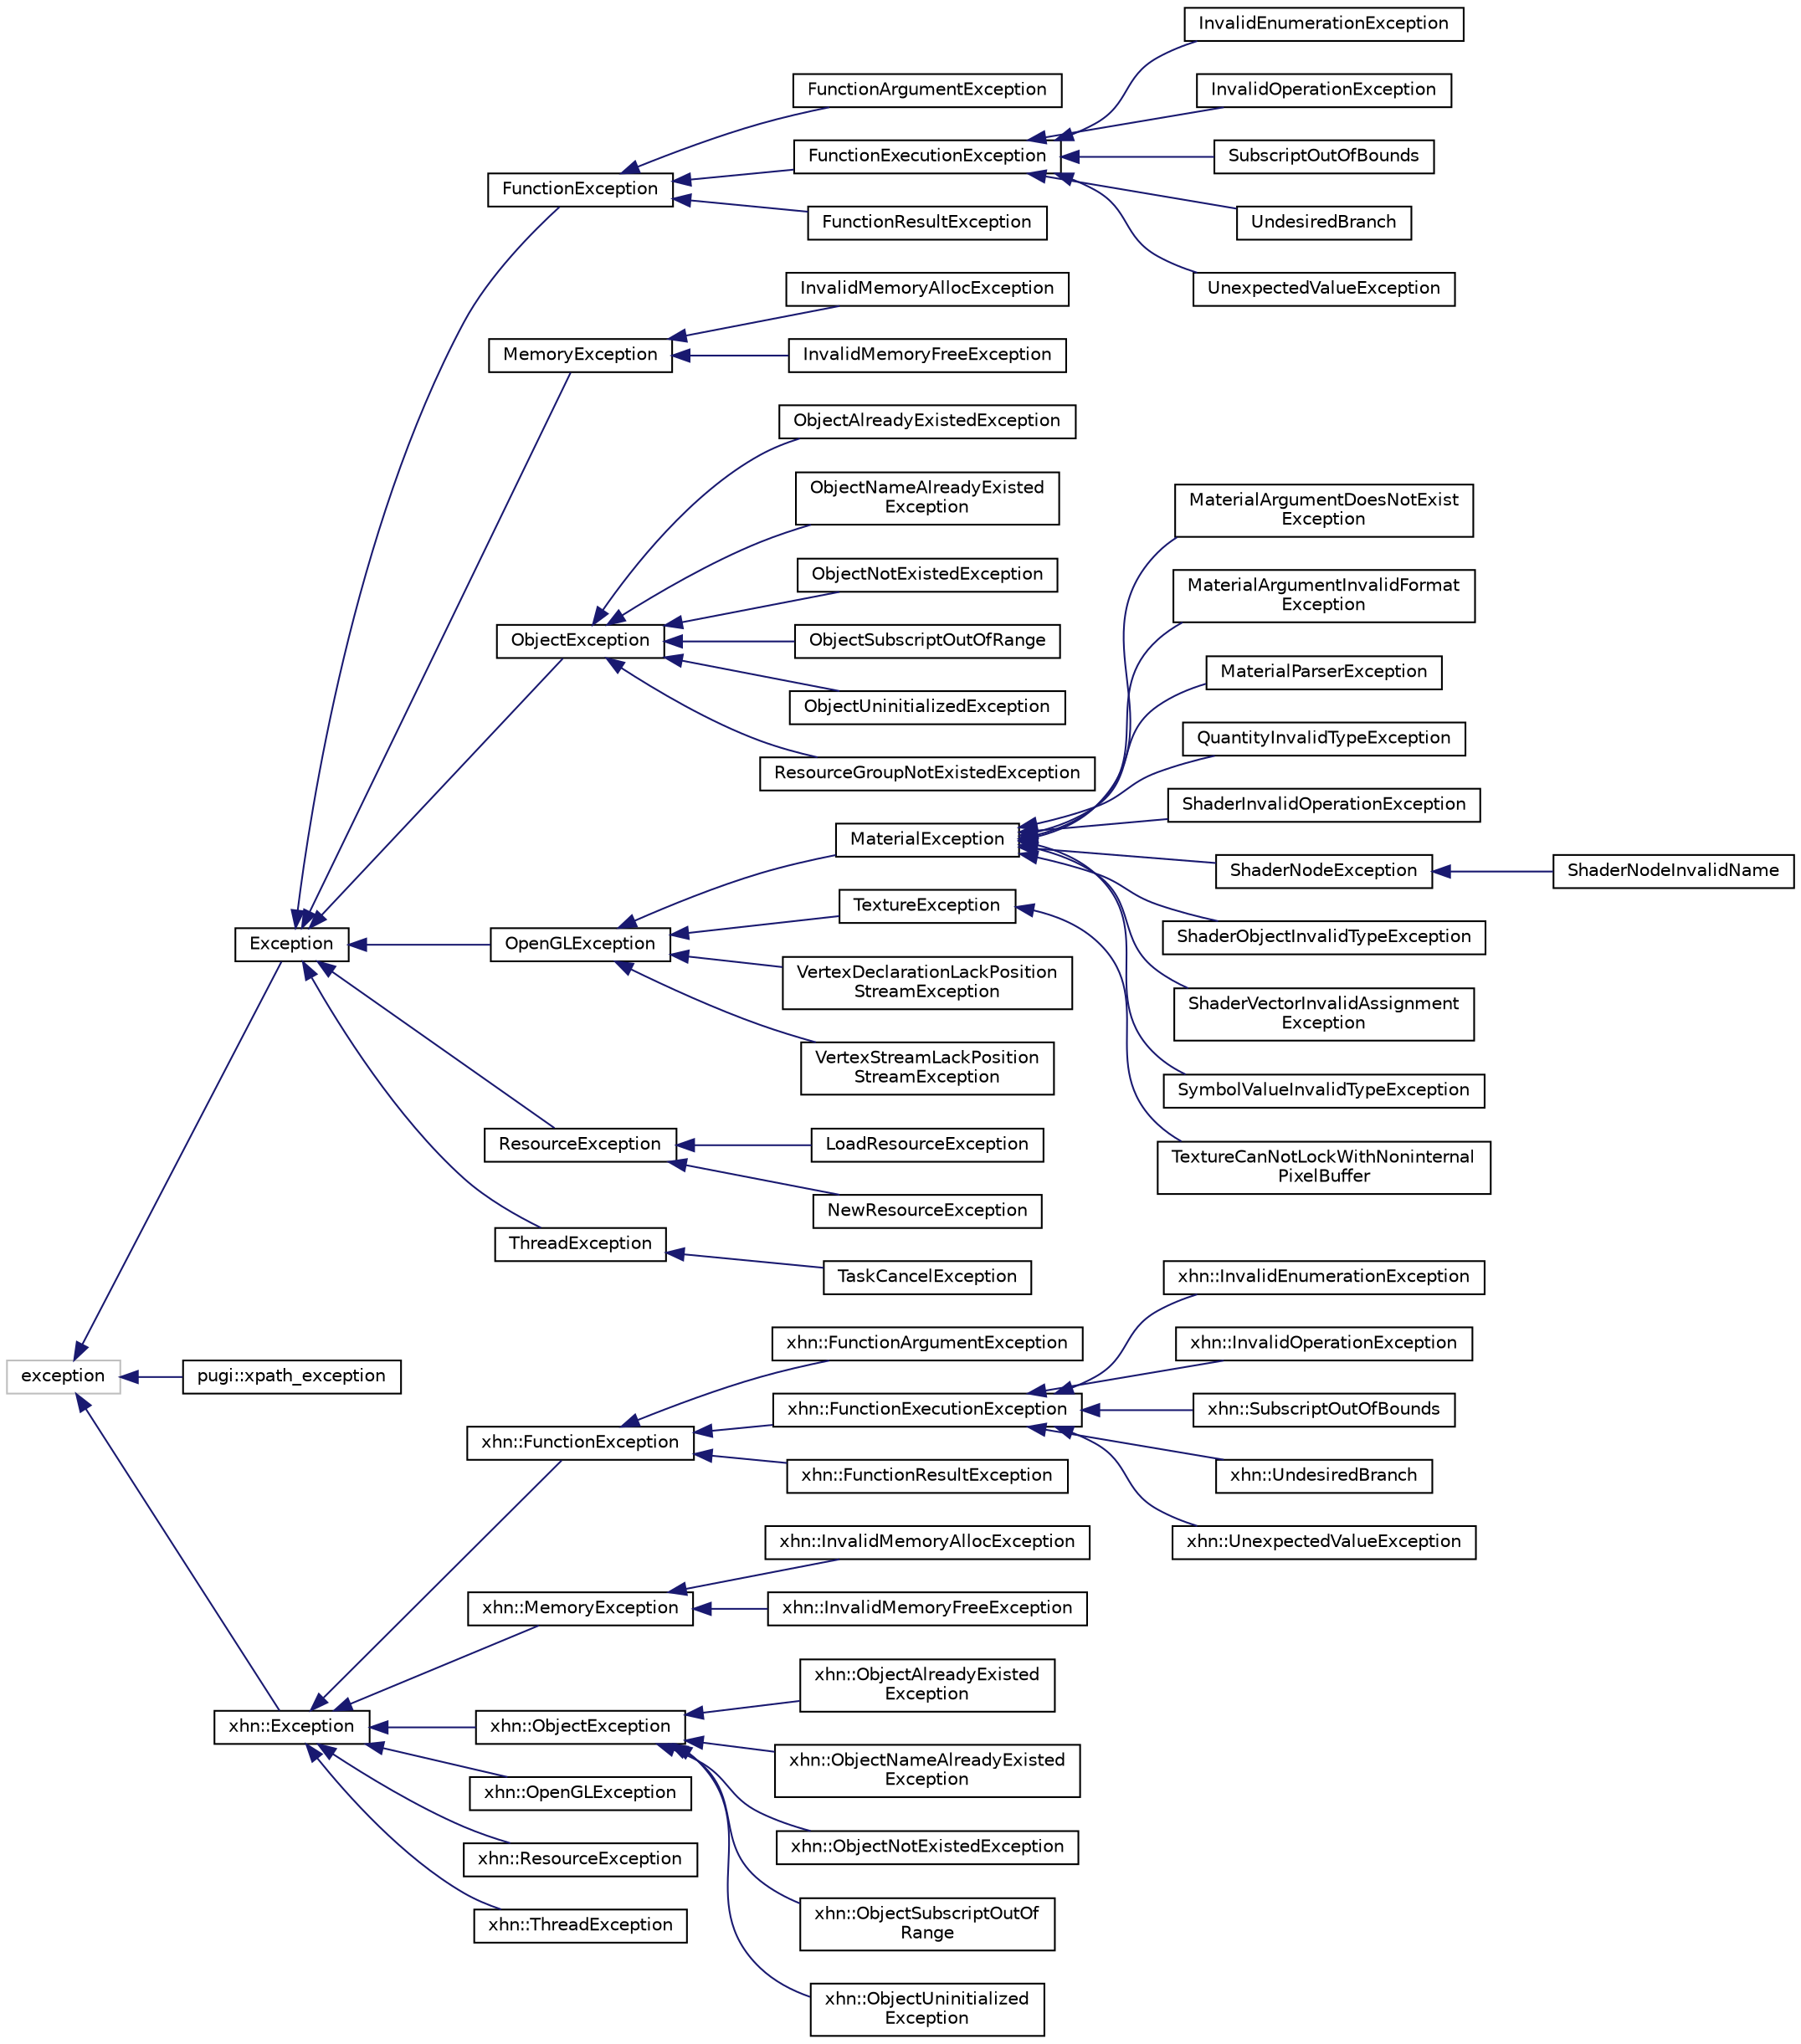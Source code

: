 digraph "Graphical Class Hierarchy"
{
  edge [fontname="Helvetica",fontsize="10",labelfontname="Helvetica",labelfontsize="10"];
  node [fontname="Helvetica",fontsize="10",shape=record];
  rankdir="LR";
  Node1 [label="exception",height=0.2,width=0.4,color="grey75", fillcolor="white", style="filled"];
  Node1 -> Node2 [dir="back",color="midnightblue",fontsize="10",style="solid",fontname="Helvetica"];
  Node2 [label="Exception",height=0.2,width=0.4,color="black", fillcolor="white", style="filled",URL="$class_exception.html"];
  Node2 -> Node3 [dir="back",color="midnightblue",fontsize="10",style="solid",fontname="Helvetica"];
  Node3 [label="FunctionException",height=0.2,width=0.4,color="black", fillcolor="white", style="filled",URL="$class_function_exception.html",tooltip="函数异常比较严重，直接退出程序 "];
  Node3 -> Node4 [dir="back",color="midnightblue",fontsize="10",style="solid",fontname="Helvetica"];
  Node4 [label="FunctionArgumentException",height=0.2,width=0.4,color="black", fillcolor="white", style="filled",URL="$class_function_argument_exception.html",tooltip="函数的输入参数为非法 "];
  Node3 -> Node5 [dir="back",color="midnightblue",fontsize="10",style="solid",fontname="Helvetica"];
  Node5 [label="FunctionExecutionException",height=0.2,width=0.4,color="black", fillcolor="white", style="filled",URL="$class_function_execution_exception.html",tooltip="函数执行过程的异常 "];
  Node5 -> Node6 [dir="back",color="midnightblue",fontsize="10",style="solid",fontname="Helvetica"];
  Node6 [label="InvalidEnumerationException",height=0.2,width=0.4,color="black", fillcolor="white", style="filled",URL="$class_invalid_enumeration_exception.html",tooltip="switch case里的枚举值是无效的 "];
  Node5 -> Node7 [dir="back",color="midnightblue",fontsize="10",style="solid",fontname="Helvetica"];
  Node7 [label="InvalidOperationException",height=0.2,width=0.4,color="black", fillcolor="white", style="filled",URL="$class_invalid_operation_exception.html",tooltip="无效操作 "];
  Node5 -> Node8 [dir="back",color="midnightblue",fontsize="10",style="solid",fontname="Helvetica"];
  Node8 [label="SubscriptOutOfBounds",height=0.2,width=0.4,color="black", fillcolor="white", style="filled",URL="$class_subscript_out_of_bounds.html"];
  Node5 -> Node9 [dir="back",color="midnightblue",fontsize="10",style="solid",fontname="Helvetica"];
  Node9 [label="UndesiredBranch",height=0.2,width=0.4,color="black", fillcolor="white", style="filled",URL="$class_undesired_branch.html",tooltip="进入不该进入的条件分支 "];
  Node5 -> Node10 [dir="back",color="midnightblue",fontsize="10",style="solid",fontname="Helvetica"];
  Node10 [label="UnexpectedValueException",height=0.2,width=0.4,color="black", fillcolor="white", style="filled",URL="$class_unexpected_value_exception.html",tooltip="非预期值异常 "];
  Node3 -> Node11 [dir="back",color="midnightblue",fontsize="10",style="solid",fontname="Helvetica"];
  Node11 [label="FunctionResultException",height=0.2,width=0.4,color="black", fillcolor="white", style="filled",URL="$class_function_result_exception.html",tooltip="函数结果不是期望值 "];
  Node2 -> Node12 [dir="back",color="midnightblue",fontsize="10",style="solid",fontname="Helvetica"];
  Node12 [label="MemoryException",height=0.2,width=0.4,color="black", fillcolor="white", style="filled",URL="$class_memory_exception.html"];
  Node12 -> Node13 [dir="back",color="midnightblue",fontsize="10",style="solid",fontname="Helvetica"];
  Node13 [label="InvalidMemoryAllocException",height=0.2,width=0.4,color="black", fillcolor="white", style="filled",URL="$class_invalid_memory_alloc_exception.html",tooltip="无效内存分配异常 "];
  Node12 -> Node14 [dir="back",color="midnightblue",fontsize="10",style="solid",fontname="Helvetica"];
  Node14 [label="InvalidMemoryFreeException",height=0.2,width=0.4,color="black", fillcolor="white", style="filled",URL="$class_invalid_memory_free_exception.html"];
  Node2 -> Node15 [dir="back",color="midnightblue",fontsize="10",style="solid",fontname="Helvetica"];
  Node15 [label="ObjectException",height=0.2,width=0.4,color="black", fillcolor="white", style="filled",URL="$class_object_exception.html"];
  Node15 -> Node16 [dir="back",color="midnightblue",fontsize="10",style="solid",fontname="Helvetica"];
  Node16 [label="ObjectAlreadyExistedException",height=0.2,width=0.4,color="black", fillcolor="white", style="filled",URL="$class_object_already_existed_exception.html"];
  Node15 -> Node17 [dir="back",color="midnightblue",fontsize="10",style="solid",fontname="Helvetica"];
  Node17 [label="ObjectNameAlreadyExisted\lException",height=0.2,width=0.4,color="black", fillcolor="white", style="filled",URL="$class_object_name_already_existed_exception.html",tooltip="对象名已存在 "];
  Node15 -> Node18 [dir="back",color="midnightblue",fontsize="10",style="solid",fontname="Helvetica"];
  Node18 [label="ObjectNotExistedException",height=0.2,width=0.4,color="black", fillcolor="white", style="filled",URL="$class_object_not_existed_exception.html"];
  Node15 -> Node19 [dir="back",color="midnightblue",fontsize="10",style="solid",fontname="Helvetica"];
  Node19 [label="ObjectSubscriptOutOfRange",height=0.2,width=0.4,color="black", fillcolor="white", style="filled",URL="$class_object_subscript_out_of_range.html"];
  Node15 -> Node20 [dir="back",color="midnightblue",fontsize="10",style="solid",fontname="Helvetica"];
  Node20 [label="ObjectUninitializedException",height=0.2,width=0.4,color="black", fillcolor="white", style="filled",URL="$class_object_uninitialized_exception.html"];
  Node15 -> Node21 [dir="back",color="midnightblue",fontsize="10",style="solid",fontname="Helvetica"];
  Node21 [label="ResourceGroupNotExistedException",height=0.2,width=0.4,color="black", fillcolor="white", style="filled",URL="$class_resource_group_not_existed_exception.html"];
  Node2 -> Node22 [dir="back",color="midnightblue",fontsize="10",style="solid",fontname="Helvetica"];
  Node22 [label="OpenGLException",height=0.2,width=0.4,color="black", fillcolor="white", style="filled",URL="$class_open_g_l_exception.html",tooltip="OpenGL异常只是显示错误，静默式报告错误即可 "];
  Node22 -> Node23 [dir="back",color="midnightblue",fontsize="10",style="solid",fontname="Helvetica"];
  Node23 [label="MaterialException",height=0.2,width=0.4,color="black", fillcolor="white", style="filled",URL="$class_material_exception.html"];
  Node23 -> Node24 [dir="back",color="midnightblue",fontsize="10",style="solid",fontname="Helvetica"];
  Node24 [label="MaterialArgumentDoesNotExist\lException",height=0.2,width=0.4,color="black", fillcolor="white", style="filled",URL="$class_material_argument_does_not_exist_exception.html"];
  Node23 -> Node25 [dir="back",color="midnightblue",fontsize="10",style="solid",fontname="Helvetica"];
  Node25 [label="MaterialArgumentInvalidFormat\lException",height=0.2,width=0.4,color="black", fillcolor="white", style="filled",URL="$class_material_argument_invalid_format_exception.html"];
  Node23 -> Node26 [dir="back",color="midnightblue",fontsize="10",style="solid",fontname="Helvetica"];
  Node26 [label="MaterialParserException",height=0.2,width=0.4,color="black", fillcolor="white", style="filled",URL="$class_material_parser_exception.html"];
  Node23 -> Node27 [dir="back",color="midnightblue",fontsize="10",style="solid",fontname="Helvetica"];
  Node27 [label="QuantityInvalidTypeException",height=0.2,width=0.4,color="black", fillcolor="white", style="filled",URL="$class_quantity_invalid_type_exception.html"];
  Node23 -> Node28 [dir="back",color="midnightblue",fontsize="10",style="solid",fontname="Helvetica"];
  Node28 [label="ShaderInvalidOperationException",height=0.2,width=0.4,color="black", fillcolor="white", style="filled",URL="$class_shader_invalid_operation_exception.html"];
  Node23 -> Node29 [dir="back",color="midnightblue",fontsize="10",style="solid",fontname="Helvetica"];
  Node29 [label="ShaderNodeException",height=0.2,width=0.4,color="black", fillcolor="white", style="filled",URL="$class_shader_node_exception.html"];
  Node29 -> Node30 [dir="back",color="midnightblue",fontsize="10",style="solid",fontname="Helvetica"];
  Node30 [label="ShaderNodeInvalidName",height=0.2,width=0.4,color="black", fillcolor="white", style="filled",URL="$class_shader_node_invalid_name.html"];
  Node23 -> Node31 [dir="back",color="midnightblue",fontsize="10",style="solid",fontname="Helvetica"];
  Node31 [label="ShaderObjectInvalidTypeException",height=0.2,width=0.4,color="black", fillcolor="white", style="filled",URL="$class_shader_object_invalid_type_exception.html"];
  Node23 -> Node32 [dir="back",color="midnightblue",fontsize="10",style="solid",fontname="Helvetica"];
  Node32 [label="ShaderVectorInvalidAssignment\lException",height=0.2,width=0.4,color="black", fillcolor="white", style="filled",URL="$class_shader_vector_invalid_assignment_exception.html"];
  Node23 -> Node33 [dir="back",color="midnightblue",fontsize="10",style="solid",fontname="Helvetica"];
  Node33 [label="SymbolValueInvalidTypeException",height=0.2,width=0.4,color="black", fillcolor="white", style="filled",URL="$class_symbol_value_invalid_type_exception.html"];
  Node22 -> Node34 [dir="back",color="midnightblue",fontsize="10",style="solid",fontname="Helvetica"];
  Node34 [label="TextureException",height=0.2,width=0.4,color="black", fillcolor="white", style="filled",URL="$class_texture_exception.html"];
  Node34 -> Node35 [dir="back",color="midnightblue",fontsize="10",style="solid",fontname="Helvetica"];
  Node35 [label="TextureCanNotLockWithNoninternal\lPixelBuffer",height=0.2,width=0.4,color="black", fillcolor="white", style="filled",URL="$class_texture_can_not_lock_with_noninternal_pixel_buffer.html"];
  Node22 -> Node36 [dir="back",color="midnightblue",fontsize="10",style="solid",fontname="Helvetica"];
  Node36 [label="VertexDeclarationLackPosition\lStreamException",height=0.2,width=0.4,color="black", fillcolor="white", style="filled",URL="$class_vertex_declaration_lack_position_stream_exception.html"];
  Node22 -> Node37 [dir="back",color="midnightblue",fontsize="10",style="solid",fontname="Helvetica"];
  Node37 [label="VertexStreamLackPosition\lStreamException",height=0.2,width=0.4,color="black", fillcolor="white", style="filled",URL="$class_vertex_stream_lack_position_stream_exception.html"];
  Node2 -> Node38 [dir="back",color="midnightblue",fontsize="10",style="solid",fontname="Helvetica"];
  Node38 [label="ResourceException",height=0.2,width=0.4,color="black", fillcolor="white", style="filled",URL="$class_resource_exception.html"];
  Node38 -> Node39 [dir="back",color="midnightblue",fontsize="10",style="solid",fontname="Helvetica"];
  Node39 [label="LoadResourceException",height=0.2,width=0.4,color="black", fillcolor="white", style="filled",URL="$class_load_resource_exception.html"];
  Node38 -> Node40 [dir="back",color="midnightblue",fontsize="10",style="solid",fontname="Helvetica"];
  Node40 [label="NewResourceException",height=0.2,width=0.4,color="black", fillcolor="white", style="filled",URL="$class_new_resource_exception.html"];
  Node2 -> Node41 [dir="back",color="midnightblue",fontsize="10",style="solid",fontname="Helvetica"];
  Node41 [label="ThreadException",height=0.2,width=0.4,color="black", fillcolor="white", style="filled",URL="$class_thread_exception.html",tooltip="线程异常包括取消线程等一般不catch "];
  Node41 -> Node42 [dir="back",color="midnightblue",fontsize="10",style="solid",fontname="Helvetica"];
  Node42 [label="TaskCancelException",height=0.2,width=0.4,color="black", fillcolor="white", style="filled",URL="$class_task_cancel_exception.html"];
  Node1 -> Node43 [dir="back",color="midnightblue",fontsize="10",style="solid",fontname="Helvetica"];
  Node43 [label="pugi::xpath_exception",height=0.2,width=0.4,color="black", fillcolor="white", style="filled",URL="$classpugi_1_1xpath__exception.html"];
  Node1 -> Node44 [dir="back",color="midnightblue",fontsize="10",style="solid",fontname="Helvetica"];
  Node44 [label="xhn::Exception",height=0.2,width=0.4,color="black", fillcolor="white", style="filled",URL="$classxhn_1_1_exception.html"];
  Node44 -> Node45 [dir="back",color="midnightblue",fontsize="10",style="solid",fontname="Helvetica"];
  Node45 [label="xhn::FunctionException",height=0.2,width=0.4,color="black", fillcolor="white", style="filled",URL="$classxhn_1_1_function_exception.html",tooltip="函数异常比较严重，直接退出程序 "];
  Node45 -> Node46 [dir="back",color="midnightblue",fontsize="10",style="solid",fontname="Helvetica"];
  Node46 [label="xhn::FunctionArgumentException",height=0.2,width=0.4,color="black", fillcolor="white", style="filled",URL="$classxhn_1_1_function_argument_exception.html",tooltip="函数的输入参数为非法 "];
  Node45 -> Node47 [dir="back",color="midnightblue",fontsize="10",style="solid",fontname="Helvetica"];
  Node47 [label="xhn::FunctionExecutionException",height=0.2,width=0.4,color="black", fillcolor="white", style="filled",URL="$classxhn_1_1_function_execution_exception.html",tooltip="函数执行过程的异常 "];
  Node47 -> Node48 [dir="back",color="midnightblue",fontsize="10",style="solid",fontname="Helvetica"];
  Node48 [label="xhn::InvalidEnumerationException",height=0.2,width=0.4,color="black", fillcolor="white", style="filled",URL="$classxhn_1_1_invalid_enumeration_exception.html",tooltip="switch case里的枚举值是无效的 "];
  Node47 -> Node49 [dir="back",color="midnightblue",fontsize="10",style="solid",fontname="Helvetica"];
  Node49 [label="xhn::InvalidOperationException",height=0.2,width=0.4,color="black", fillcolor="white", style="filled",URL="$classxhn_1_1_invalid_operation_exception.html",tooltip="无效操作 "];
  Node47 -> Node50 [dir="back",color="midnightblue",fontsize="10",style="solid",fontname="Helvetica"];
  Node50 [label="xhn::SubscriptOutOfBounds",height=0.2,width=0.4,color="black", fillcolor="white", style="filled",URL="$classxhn_1_1_subscript_out_of_bounds.html"];
  Node47 -> Node51 [dir="back",color="midnightblue",fontsize="10",style="solid",fontname="Helvetica"];
  Node51 [label="xhn::UndesiredBranch",height=0.2,width=0.4,color="black", fillcolor="white", style="filled",URL="$classxhn_1_1_undesired_branch.html",tooltip="进入不该进入的条件分支 "];
  Node47 -> Node52 [dir="back",color="midnightblue",fontsize="10",style="solid",fontname="Helvetica"];
  Node52 [label="xhn::UnexpectedValueException",height=0.2,width=0.4,color="black", fillcolor="white", style="filled",URL="$classxhn_1_1_unexpected_value_exception.html",tooltip="非预期值异常 "];
  Node45 -> Node53 [dir="back",color="midnightblue",fontsize="10",style="solid",fontname="Helvetica"];
  Node53 [label="xhn::FunctionResultException",height=0.2,width=0.4,color="black", fillcolor="white", style="filled",URL="$classxhn_1_1_function_result_exception.html",tooltip="函数结果不是期望值 "];
  Node44 -> Node54 [dir="back",color="midnightblue",fontsize="10",style="solid",fontname="Helvetica"];
  Node54 [label="xhn::MemoryException",height=0.2,width=0.4,color="black", fillcolor="white", style="filled",URL="$classxhn_1_1_memory_exception.html"];
  Node54 -> Node55 [dir="back",color="midnightblue",fontsize="10",style="solid",fontname="Helvetica"];
  Node55 [label="xhn::InvalidMemoryAllocException",height=0.2,width=0.4,color="black", fillcolor="white", style="filled",URL="$classxhn_1_1_invalid_memory_alloc_exception.html",tooltip="无效内存分配异常 "];
  Node54 -> Node56 [dir="back",color="midnightblue",fontsize="10",style="solid",fontname="Helvetica"];
  Node56 [label="xhn::InvalidMemoryFreeException",height=0.2,width=0.4,color="black", fillcolor="white", style="filled",URL="$classxhn_1_1_invalid_memory_free_exception.html"];
  Node44 -> Node57 [dir="back",color="midnightblue",fontsize="10",style="solid",fontname="Helvetica"];
  Node57 [label="xhn::ObjectException",height=0.2,width=0.4,color="black", fillcolor="white", style="filled",URL="$classxhn_1_1_object_exception.html"];
  Node57 -> Node58 [dir="back",color="midnightblue",fontsize="10",style="solid",fontname="Helvetica"];
  Node58 [label="xhn::ObjectAlreadyExisted\lException",height=0.2,width=0.4,color="black", fillcolor="white", style="filled",URL="$classxhn_1_1_object_already_existed_exception.html"];
  Node57 -> Node59 [dir="back",color="midnightblue",fontsize="10",style="solid",fontname="Helvetica"];
  Node59 [label="xhn::ObjectNameAlreadyExisted\lException",height=0.2,width=0.4,color="black", fillcolor="white", style="filled",URL="$classxhn_1_1_object_name_already_existed_exception.html",tooltip="对象名已存在 "];
  Node57 -> Node60 [dir="back",color="midnightblue",fontsize="10",style="solid",fontname="Helvetica"];
  Node60 [label="xhn::ObjectNotExistedException",height=0.2,width=0.4,color="black", fillcolor="white", style="filled",URL="$classxhn_1_1_object_not_existed_exception.html"];
  Node57 -> Node61 [dir="back",color="midnightblue",fontsize="10",style="solid",fontname="Helvetica"];
  Node61 [label="xhn::ObjectSubscriptOutOf\lRange",height=0.2,width=0.4,color="black", fillcolor="white", style="filled",URL="$classxhn_1_1_object_subscript_out_of_range.html"];
  Node57 -> Node62 [dir="back",color="midnightblue",fontsize="10",style="solid",fontname="Helvetica"];
  Node62 [label="xhn::ObjectUninitialized\lException",height=0.2,width=0.4,color="black", fillcolor="white", style="filled",URL="$classxhn_1_1_object_uninitialized_exception.html"];
  Node44 -> Node63 [dir="back",color="midnightblue",fontsize="10",style="solid",fontname="Helvetica"];
  Node63 [label="xhn::OpenGLException",height=0.2,width=0.4,color="black", fillcolor="white", style="filled",URL="$classxhn_1_1_open_g_l_exception.html",tooltip="OpenGL异常只是显示错误，静默式报告错误即可 "];
  Node44 -> Node64 [dir="back",color="midnightblue",fontsize="10",style="solid",fontname="Helvetica"];
  Node64 [label="xhn::ResourceException",height=0.2,width=0.4,color="black", fillcolor="white", style="filled",URL="$classxhn_1_1_resource_exception.html"];
  Node44 -> Node65 [dir="back",color="midnightblue",fontsize="10",style="solid",fontname="Helvetica"];
  Node65 [label="xhn::ThreadException",height=0.2,width=0.4,color="black", fillcolor="white", style="filled",URL="$classxhn_1_1_thread_exception.html",tooltip="线程异常包括取消线程等一般不catch "];
}
